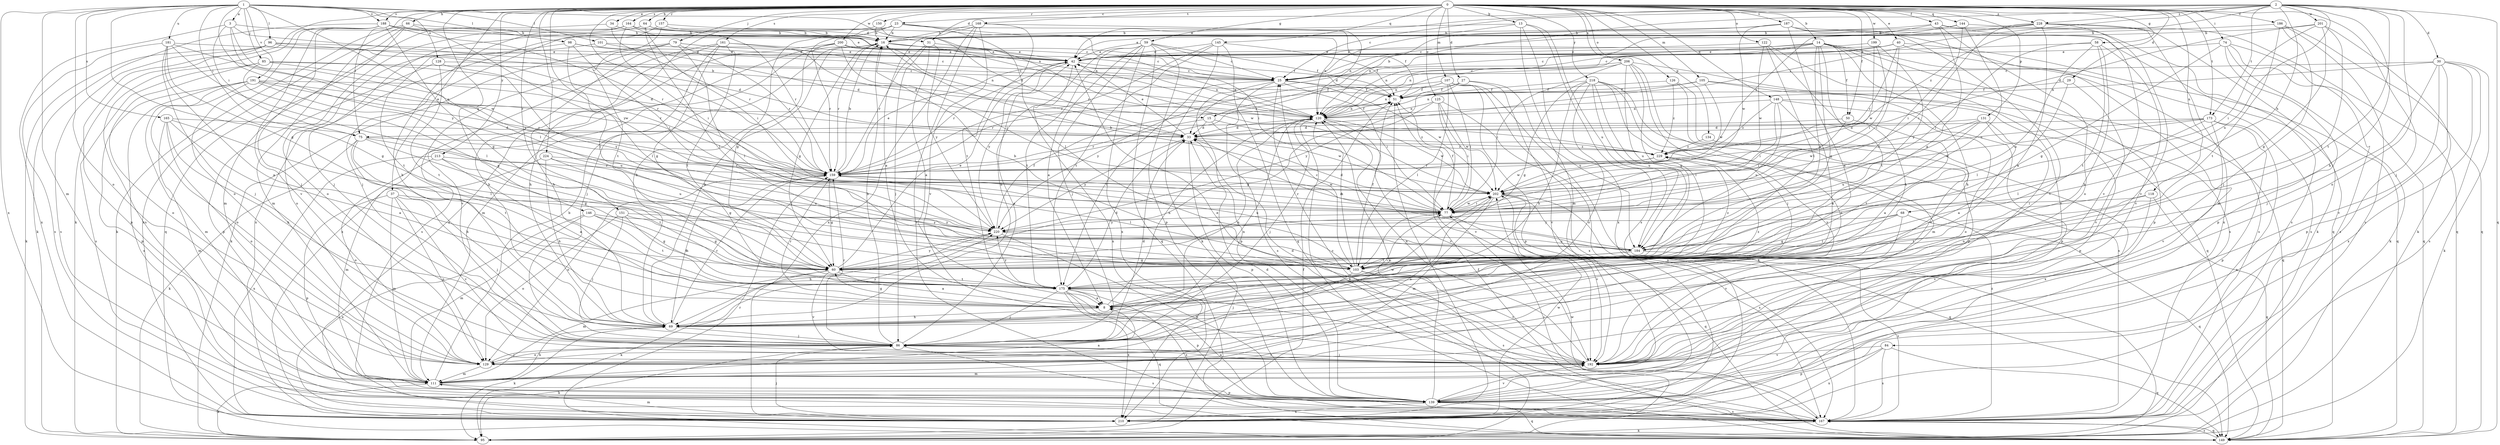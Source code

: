 strict digraph  {
0;
1;
2;
3;
8;
13;
14;
15;
16;
23;
25;
27;
29;
30;
31;
33;
34;
37;
40;
42;
43;
50;
51;
58;
59;
60;
64;
66;
68;
69;
74;
75;
77;
79;
84;
85;
86;
95;
96;
98;
101;
103;
105;
107;
111;
118;
120;
122;
125;
126;
128;
129;
131;
134;
139;
144;
145;
146;
148;
149;
150;
151;
157;
159;
161;
164;
165;
167;
168;
173;
175;
181;
184;
186;
187;
188;
191;
192;
199;
200;
201;
202;
206;
210;
213;
218;
220;
224;
228;
229;
0 -> 13  [label=b];
0 -> 14  [label=b];
0 -> 23  [label=c];
0 -> 27  [label=d];
0 -> 29  [label=d];
0 -> 34  [label=e];
0 -> 37  [label=e];
0 -> 40  [label=e];
0 -> 43  [label=f];
0 -> 50  [label=f];
0 -> 58  [label=g];
0 -> 59  [label=g];
0 -> 64  [label=h];
0 -> 66  [label=h];
0 -> 74  [label=i];
0 -> 75  [label=i];
0 -> 79  [label=j];
0 -> 84  [label=j];
0 -> 95  [label=k];
0 -> 105  [label=m];
0 -> 107  [label=m];
0 -> 118  [label=n];
0 -> 122  [label=o];
0 -> 125  [label=o];
0 -> 126  [label=o];
0 -> 131  [label=p];
0 -> 134  [label=p];
0 -> 144  [label=q];
0 -> 145  [label=q];
0 -> 146  [label=q];
0 -> 148  [label=q];
0 -> 150  [label=r];
0 -> 151  [label=r];
0 -> 157  [label=r];
0 -> 159  [label=r];
0 -> 161  [label=s];
0 -> 164  [label=s];
0 -> 168  [label=t];
0 -> 173  [label=t];
0 -> 186  [label=v];
0 -> 187  [label=v];
0 -> 188  [label=v];
0 -> 199  [label=w];
0 -> 200  [label=w];
0 -> 206  [label=x];
0 -> 213  [label=y];
0 -> 218  [label=y];
0 -> 220  [label=y];
0 -> 224  [label=z];
0 -> 228  [label=z];
1 -> 3  [label=a];
1 -> 60  [label=g];
1 -> 75  [label=i];
1 -> 85  [label=j];
1 -> 96  [label=l];
1 -> 98  [label=l];
1 -> 101  [label=l];
1 -> 103  [label=l];
1 -> 111  [label=m];
1 -> 120  [label=n];
1 -> 128  [label=o];
1 -> 129  [label=o];
1 -> 165  [label=s];
1 -> 181  [label=u];
1 -> 188  [label=v];
1 -> 191  [label=v];
1 -> 210  [label=x];
1 -> 220  [label=y];
2 -> 15  [label=b];
2 -> 25  [label=c];
2 -> 30  [label=d];
2 -> 31  [label=d];
2 -> 42  [label=e];
2 -> 68  [label=h];
2 -> 69  [label=h];
2 -> 75  [label=i];
2 -> 129  [label=o];
2 -> 149  [label=q];
2 -> 173  [label=t];
2 -> 175  [label=t];
2 -> 184  [label=u];
2 -> 201  [label=w];
2 -> 228  [label=z];
2 -> 229  [label=z];
3 -> 15  [label=b];
3 -> 31  [label=d];
3 -> 75  [label=i];
3 -> 202  [label=w];
3 -> 210  [label=x];
3 -> 220  [label=y];
8 -> 60  [label=g];
8 -> 69  [label=h];
8 -> 77  [label=i];
8 -> 120  [label=n];
8 -> 159  [label=r];
8 -> 229  [label=z];
13 -> 16  [label=b];
13 -> 25  [label=c];
13 -> 111  [label=m];
13 -> 167  [label=s];
13 -> 184  [label=u];
13 -> 210  [label=x];
14 -> 25  [label=c];
14 -> 42  [label=e];
14 -> 50  [label=f];
14 -> 60  [label=g];
14 -> 69  [label=h];
14 -> 120  [label=n];
14 -> 139  [label=p];
14 -> 159  [label=r];
14 -> 167  [label=s];
14 -> 175  [label=t];
14 -> 184  [label=u];
14 -> 192  [label=v];
15 -> 33  [label=d];
15 -> 159  [label=r];
15 -> 202  [label=w];
15 -> 229  [label=z];
16 -> 42  [label=e];
16 -> 51  [label=f];
16 -> 60  [label=g];
16 -> 111  [label=m];
16 -> 159  [label=r];
16 -> 202  [label=w];
23 -> 16  [label=b];
23 -> 51  [label=f];
23 -> 60  [label=g];
23 -> 69  [label=h];
23 -> 77  [label=i];
23 -> 103  [label=l];
23 -> 210  [label=x];
25 -> 51  [label=f];
25 -> 77  [label=i];
25 -> 139  [label=p];
25 -> 167  [label=s];
25 -> 175  [label=t];
25 -> 202  [label=w];
27 -> 51  [label=f];
27 -> 159  [label=r];
27 -> 184  [label=u];
27 -> 192  [label=v];
27 -> 220  [label=y];
29 -> 51  [label=f];
29 -> 103  [label=l];
29 -> 192  [label=v];
30 -> 25  [label=c];
30 -> 86  [label=j];
30 -> 95  [label=k];
30 -> 120  [label=n];
30 -> 139  [label=p];
30 -> 167  [label=s];
30 -> 192  [label=v];
30 -> 210  [label=x];
31 -> 8  [label=a];
31 -> 42  [label=e];
31 -> 86  [label=j];
31 -> 159  [label=r];
31 -> 220  [label=y];
33 -> 42  [label=e];
33 -> 139  [label=p];
33 -> 220  [label=y];
33 -> 229  [label=z];
34 -> 16  [label=b];
34 -> 111  [label=m];
34 -> 159  [label=r];
37 -> 77  [label=i];
37 -> 86  [label=j];
37 -> 111  [label=m];
37 -> 129  [label=o];
37 -> 139  [label=p];
37 -> 192  [label=v];
40 -> 25  [label=c];
40 -> 42  [label=e];
40 -> 77  [label=i];
40 -> 120  [label=n];
40 -> 149  [label=q];
40 -> 159  [label=r];
40 -> 167  [label=s];
42 -> 25  [label=c];
42 -> 120  [label=n];
42 -> 159  [label=r];
42 -> 210  [label=x];
42 -> 220  [label=y];
43 -> 16  [label=b];
43 -> 25  [label=c];
43 -> 60  [label=g];
43 -> 129  [label=o];
43 -> 167  [label=s];
43 -> 192  [label=v];
50 -> 8  [label=a];
50 -> 33  [label=d];
50 -> 77  [label=i];
51 -> 120  [label=n];
58 -> 42  [label=e];
58 -> 69  [label=h];
58 -> 77  [label=i];
58 -> 175  [label=t];
58 -> 184  [label=u];
58 -> 192  [label=v];
59 -> 8  [label=a];
59 -> 25  [label=c];
59 -> 42  [label=e];
59 -> 51  [label=f];
59 -> 69  [label=h];
59 -> 86  [label=j];
59 -> 139  [label=p];
59 -> 149  [label=q];
59 -> 175  [label=t];
59 -> 210  [label=x];
60 -> 8  [label=a];
60 -> 42  [label=e];
60 -> 95  [label=k];
60 -> 111  [label=m];
60 -> 175  [label=t];
60 -> 192  [label=v];
60 -> 220  [label=y];
64 -> 16  [label=b];
64 -> 77  [label=i];
64 -> 86  [label=j];
64 -> 103  [label=l];
64 -> 159  [label=r];
66 -> 16  [label=b];
66 -> 95  [label=k];
66 -> 103  [label=l];
66 -> 111  [label=m];
66 -> 149  [label=q];
66 -> 210  [label=x];
68 -> 60  [label=g];
68 -> 103  [label=l];
68 -> 149  [label=q];
68 -> 192  [label=v];
68 -> 220  [label=y];
69 -> 16  [label=b];
69 -> 86  [label=j];
69 -> 95  [label=k];
69 -> 120  [label=n];
69 -> 159  [label=r];
69 -> 220  [label=y];
74 -> 42  [label=e];
74 -> 60  [label=g];
74 -> 95  [label=k];
74 -> 139  [label=p];
74 -> 149  [label=q];
74 -> 167  [label=s];
75 -> 60  [label=g];
75 -> 69  [label=h];
75 -> 95  [label=k];
75 -> 175  [label=t];
75 -> 184  [label=u];
75 -> 229  [label=z];
77 -> 16  [label=b];
77 -> 33  [label=d];
77 -> 51  [label=f];
77 -> 149  [label=q];
77 -> 159  [label=r];
77 -> 202  [label=w];
77 -> 220  [label=y];
79 -> 33  [label=d];
79 -> 42  [label=e];
79 -> 69  [label=h];
79 -> 95  [label=k];
79 -> 103  [label=l];
79 -> 159  [label=r];
79 -> 167  [label=s];
84 -> 139  [label=p];
84 -> 149  [label=q];
84 -> 167  [label=s];
84 -> 192  [label=v];
84 -> 210  [label=x];
85 -> 25  [label=c];
85 -> 33  [label=d];
85 -> 60  [label=g];
85 -> 129  [label=o];
85 -> 159  [label=r];
85 -> 167  [label=s];
86 -> 16  [label=b];
86 -> 33  [label=d];
86 -> 42  [label=e];
86 -> 95  [label=k];
86 -> 120  [label=n];
86 -> 129  [label=o];
86 -> 159  [label=r];
86 -> 167  [label=s];
86 -> 192  [label=v];
86 -> 202  [label=w];
95 -> 51  [label=f];
95 -> 202  [label=w];
96 -> 33  [label=d];
96 -> 42  [label=e];
96 -> 95  [label=k];
96 -> 139  [label=p];
96 -> 159  [label=r];
96 -> 167  [label=s];
98 -> 25  [label=c];
98 -> 42  [label=e];
98 -> 77  [label=i];
98 -> 103  [label=l];
98 -> 129  [label=o];
101 -> 33  [label=d];
101 -> 42  [label=e];
101 -> 175  [label=t];
103 -> 16  [label=b];
103 -> 25  [label=c];
103 -> 51  [label=f];
103 -> 77  [label=i];
103 -> 86  [label=j];
103 -> 120  [label=n];
103 -> 167  [label=s];
103 -> 192  [label=v];
103 -> 229  [label=z];
105 -> 51  [label=f];
105 -> 120  [label=n];
105 -> 139  [label=p];
105 -> 149  [label=q];
105 -> 202  [label=w];
107 -> 51  [label=f];
107 -> 77  [label=i];
107 -> 95  [label=k];
107 -> 103  [label=l];
107 -> 120  [label=n];
107 -> 139  [label=p];
107 -> 210  [label=x];
107 -> 220  [label=y];
111 -> 8  [label=a];
111 -> 16  [label=b];
111 -> 69  [label=h];
111 -> 95  [label=k];
111 -> 139  [label=p];
118 -> 77  [label=i];
118 -> 149  [label=q];
118 -> 175  [label=t];
118 -> 192  [label=v];
120 -> 33  [label=d];
120 -> 42  [label=e];
120 -> 51  [label=f];
120 -> 86  [label=j];
120 -> 95  [label=k];
120 -> 192  [label=v];
120 -> 202  [label=w];
122 -> 42  [label=e];
122 -> 69  [label=h];
122 -> 103  [label=l];
122 -> 167  [label=s];
122 -> 202  [label=w];
125 -> 60  [label=g];
125 -> 77  [label=i];
125 -> 120  [label=n];
125 -> 167  [label=s];
125 -> 192  [label=v];
125 -> 202  [label=w];
126 -> 51  [label=f];
126 -> 139  [label=p];
126 -> 192  [label=v];
126 -> 229  [label=z];
128 -> 25  [label=c];
128 -> 139  [label=p];
128 -> 175  [label=t];
128 -> 220  [label=y];
129 -> 86  [label=j];
129 -> 111  [label=m];
131 -> 8  [label=a];
131 -> 33  [label=d];
131 -> 129  [label=o];
131 -> 175  [label=t];
131 -> 184  [label=u];
131 -> 202  [label=w];
134 -> 210  [label=x];
134 -> 229  [label=z];
139 -> 8  [label=a];
139 -> 33  [label=d];
139 -> 120  [label=n];
139 -> 149  [label=q];
139 -> 167  [label=s];
139 -> 192  [label=v];
139 -> 210  [label=x];
144 -> 16  [label=b];
144 -> 42  [label=e];
144 -> 77  [label=i];
144 -> 149  [label=q];
144 -> 184  [label=u];
145 -> 42  [label=e];
145 -> 51  [label=f];
145 -> 95  [label=k];
145 -> 149  [label=q];
145 -> 159  [label=r];
145 -> 175  [label=t];
146 -> 60  [label=g];
146 -> 111  [label=m];
146 -> 175  [label=t];
146 -> 210  [label=x];
146 -> 220  [label=y];
148 -> 8  [label=a];
148 -> 77  [label=i];
148 -> 120  [label=n];
148 -> 129  [label=o];
148 -> 139  [label=p];
148 -> 184  [label=u];
148 -> 229  [label=z];
149 -> 51  [label=f];
149 -> 159  [label=r];
149 -> 167  [label=s];
150 -> 16  [label=b];
150 -> 33  [label=d];
150 -> 210  [label=x];
151 -> 60  [label=g];
151 -> 86  [label=j];
151 -> 129  [label=o];
151 -> 175  [label=t];
151 -> 220  [label=y];
157 -> 16  [label=b];
157 -> 86  [label=j];
157 -> 120  [label=n];
157 -> 175  [label=t];
159 -> 16  [label=b];
159 -> 42  [label=e];
159 -> 60  [label=g];
159 -> 69  [label=h];
159 -> 103  [label=l];
159 -> 129  [label=o];
159 -> 184  [label=u];
159 -> 202  [label=w];
161 -> 42  [label=e];
161 -> 60  [label=g];
161 -> 69  [label=h];
161 -> 86  [label=j];
161 -> 175  [label=t];
161 -> 192  [label=v];
161 -> 229  [label=z];
164 -> 16  [label=b];
164 -> 69  [label=h];
164 -> 77  [label=i];
164 -> 120  [label=n];
164 -> 129  [label=o];
165 -> 8  [label=a];
165 -> 33  [label=d];
165 -> 69  [label=h];
165 -> 103  [label=l];
165 -> 111  [label=m];
165 -> 129  [label=o];
167 -> 25  [label=c];
167 -> 77  [label=i];
167 -> 95  [label=k];
167 -> 149  [label=q];
167 -> 229  [label=z];
168 -> 8  [label=a];
168 -> 16  [label=b];
168 -> 120  [label=n];
168 -> 167  [label=s];
168 -> 175  [label=t];
168 -> 192  [label=v];
168 -> 210  [label=x];
173 -> 33  [label=d];
173 -> 103  [label=l];
173 -> 139  [label=p];
173 -> 159  [label=r];
173 -> 192  [label=v];
173 -> 202  [label=w];
173 -> 210  [label=x];
175 -> 8  [label=a];
175 -> 33  [label=d];
175 -> 86  [label=j];
175 -> 139  [label=p];
175 -> 149  [label=q];
175 -> 167  [label=s];
175 -> 192  [label=v];
175 -> 210  [label=x];
175 -> 220  [label=y];
181 -> 8  [label=a];
181 -> 42  [label=e];
181 -> 60  [label=g];
181 -> 86  [label=j];
181 -> 103  [label=l];
181 -> 167  [label=s];
181 -> 202  [label=w];
184 -> 33  [label=d];
184 -> 60  [label=g];
184 -> 103  [label=l];
184 -> 167  [label=s];
186 -> 16  [label=b];
186 -> 86  [label=j];
186 -> 149  [label=q];
186 -> 167  [label=s];
186 -> 175  [label=t];
187 -> 8  [label=a];
187 -> 16  [label=b];
187 -> 33  [label=d];
187 -> 111  [label=m];
187 -> 149  [label=q];
187 -> 192  [label=v];
187 -> 202  [label=w];
188 -> 16  [label=b];
188 -> 25  [label=c];
188 -> 42  [label=e];
188 -> 60  [label=g];
188 -> 86  [label=j];
188 -> 95  [label=k];
188 -> 129  [label=o];
188 -> 159  [label=r];
188 -> 167  [label=s];
188 -> 192  [label=v];
191 -> 51  [label=f];
191 -> 111  [label=m];
191 -> 120  [label=n];
191 -> 129  [label=o];
191 -> 139  [label=p];
191 -> 159  [label=r];
191 -> 167  [label=s];
191 -> 184  [label=u];
192 -> 33  [label=d];
192 -> 42  [label=e];
192 -> 86  [label=j];
192 -> 111  [label=m];
192 -> 120  [label=n];
199 -> 42  [label=e];
199 -> 77  [label=i];
199 -> 202  [label=w];
199 -> 220  [label=y];
200 -> 25  [label=c];
200 -> 42  [label=e];
200 -> 69  [label=h];
200 -> 77  [label=i];
200 -> 120  [label=n];
200 -> 159  [label=r];
200 -> 210  [label=x];
201 -> 16  [label=b];
201 -> 33  [label=d];
201 -> 60  [label=g];
201 -> 77  [label=i];
201 -> 95  [label=k];
201 -> 103  [label=l];
202 -> 77  [label=i];
202 -> 111  [label=m];
202 -> 129  [label=o];
202 -> 149  [label=q];
202 -> 167  [label=s];
202 -> 192  [label=v];
206 -> 25  [label=c];
206 -> 60  [label=g];
206 -> 77  [label=i];
206 -> 86  [label=j];
206 -> 120  [label=n];
206 -> 129  [label=o];
206 -> 149  [label=q];
206 -> 184  [label=u];
210 -> 51  [label=f];
210 -> 86  [label=j];
210 -> 111  [label=m];
210 -> 202  [label=w];
213 -> 8  [label=a];
213 -> 129  [label=o];
213 -> 159  [label=r];
213 -> 175  [label=t];
213 -> 210  [label=x];
218 -> 51  [label=f];
218 -> 60  [label=g];
218 -> 69  [label=h];
218 -> 103  [label=l];
218 -> 111  [label=m];
218 -> 129  [label=o];
218 -> 167  [label=s];
218 -> 184  [label=u];
218 -> 192  [label=v];
220 -> 51  [label=f];
220 -> 69  [label=h];
220 -> 139  [label=p];
220 -> 184  [label=u];
224 -> 60  [label=g];
224 -> 69  [label=h];
224 -> 111  [label=m];
224 -> 159  [label=r];
224 -> 184  [label=u];
228 -> 8  [label=a];
228 -> 16  [label=b];
228 -> 77  [label=i];
228 -> 95  [label=k];
228 -> 120  [label=n];
228 -> 192  [label=v];
228 -> 210  [label=x];
228 -> 229  [label=z];
229 -> 159  [label=r];
229 -> 202  [label=w];
}

